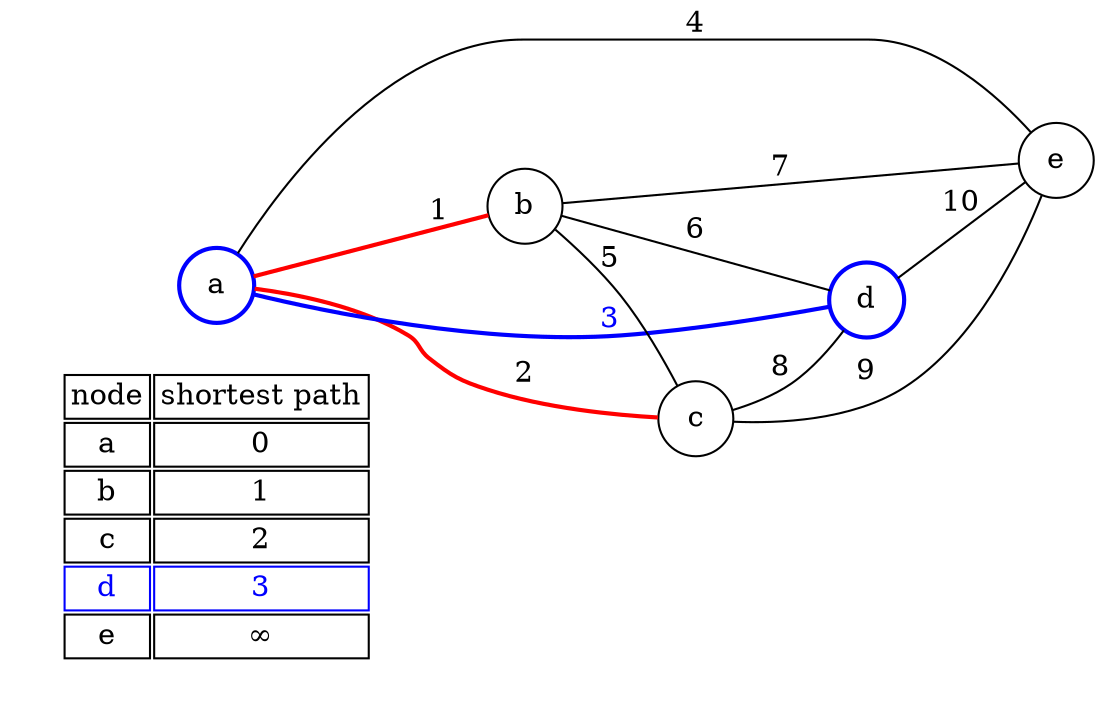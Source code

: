 graph G {scale=3; rankdir=LR;  node [shape=plaintext]
  subgraph cluster_01 { 
    color = "white"
    key [label=<<table border="1" color="white">
      <tr><td align="center" port="tree" color="black">node</td><td align="center" port="tree" color="black">shortest path</td></tr>
      <tr><td align="center" port="tree" color="black">a</td><td align="center" port="tree" color="black">0</td></tr>
      <tr><td align="center" port="tree" color="black">b</td><td align="center" port="tree" color="black">1</td></tr>
      <tr><td align="center" port="tree" color="black">c</td><td align="center" port="tree" color="black">2</td></tr>
      <tr><td align="center" port="tree" color="blue"><font color="blue">d</font></td><td align="center" port="tree" color="blue"><font color="blue">3</font></td></tr>
      <tr><td align="center" port="tree" color="black">e</td><td align="center" port="tree" color="black">&infin;</td></tr>
      </table>>]
    key:tree:e key:tree:w [shape = "none" color="red"]
    key:back:e key:back:w [shape = "none" color="blue"]}
  a [shape="circle", label="a", color=blue, style=bold];
  b [shape="circle", label="b"];
  c [shape="circle", label="c"];
  d [shape="circle", label="d", color=blue, style=bold];
  e [shape="circle", label="e"];

a -- b [label="1", color=red, style=bold]; 
a -- c [label="2", color=red, style=bold];
a -- d [label="3", color=blue, style=bold, fontcolor=blue];
a -- e [label="4"];
b -- c [label="5"];
b -- d [label="6"];
b -- e [label="7"];
c -- d [label="8"];
c -- e [label="9"];
d -- e [label="10"];
}
